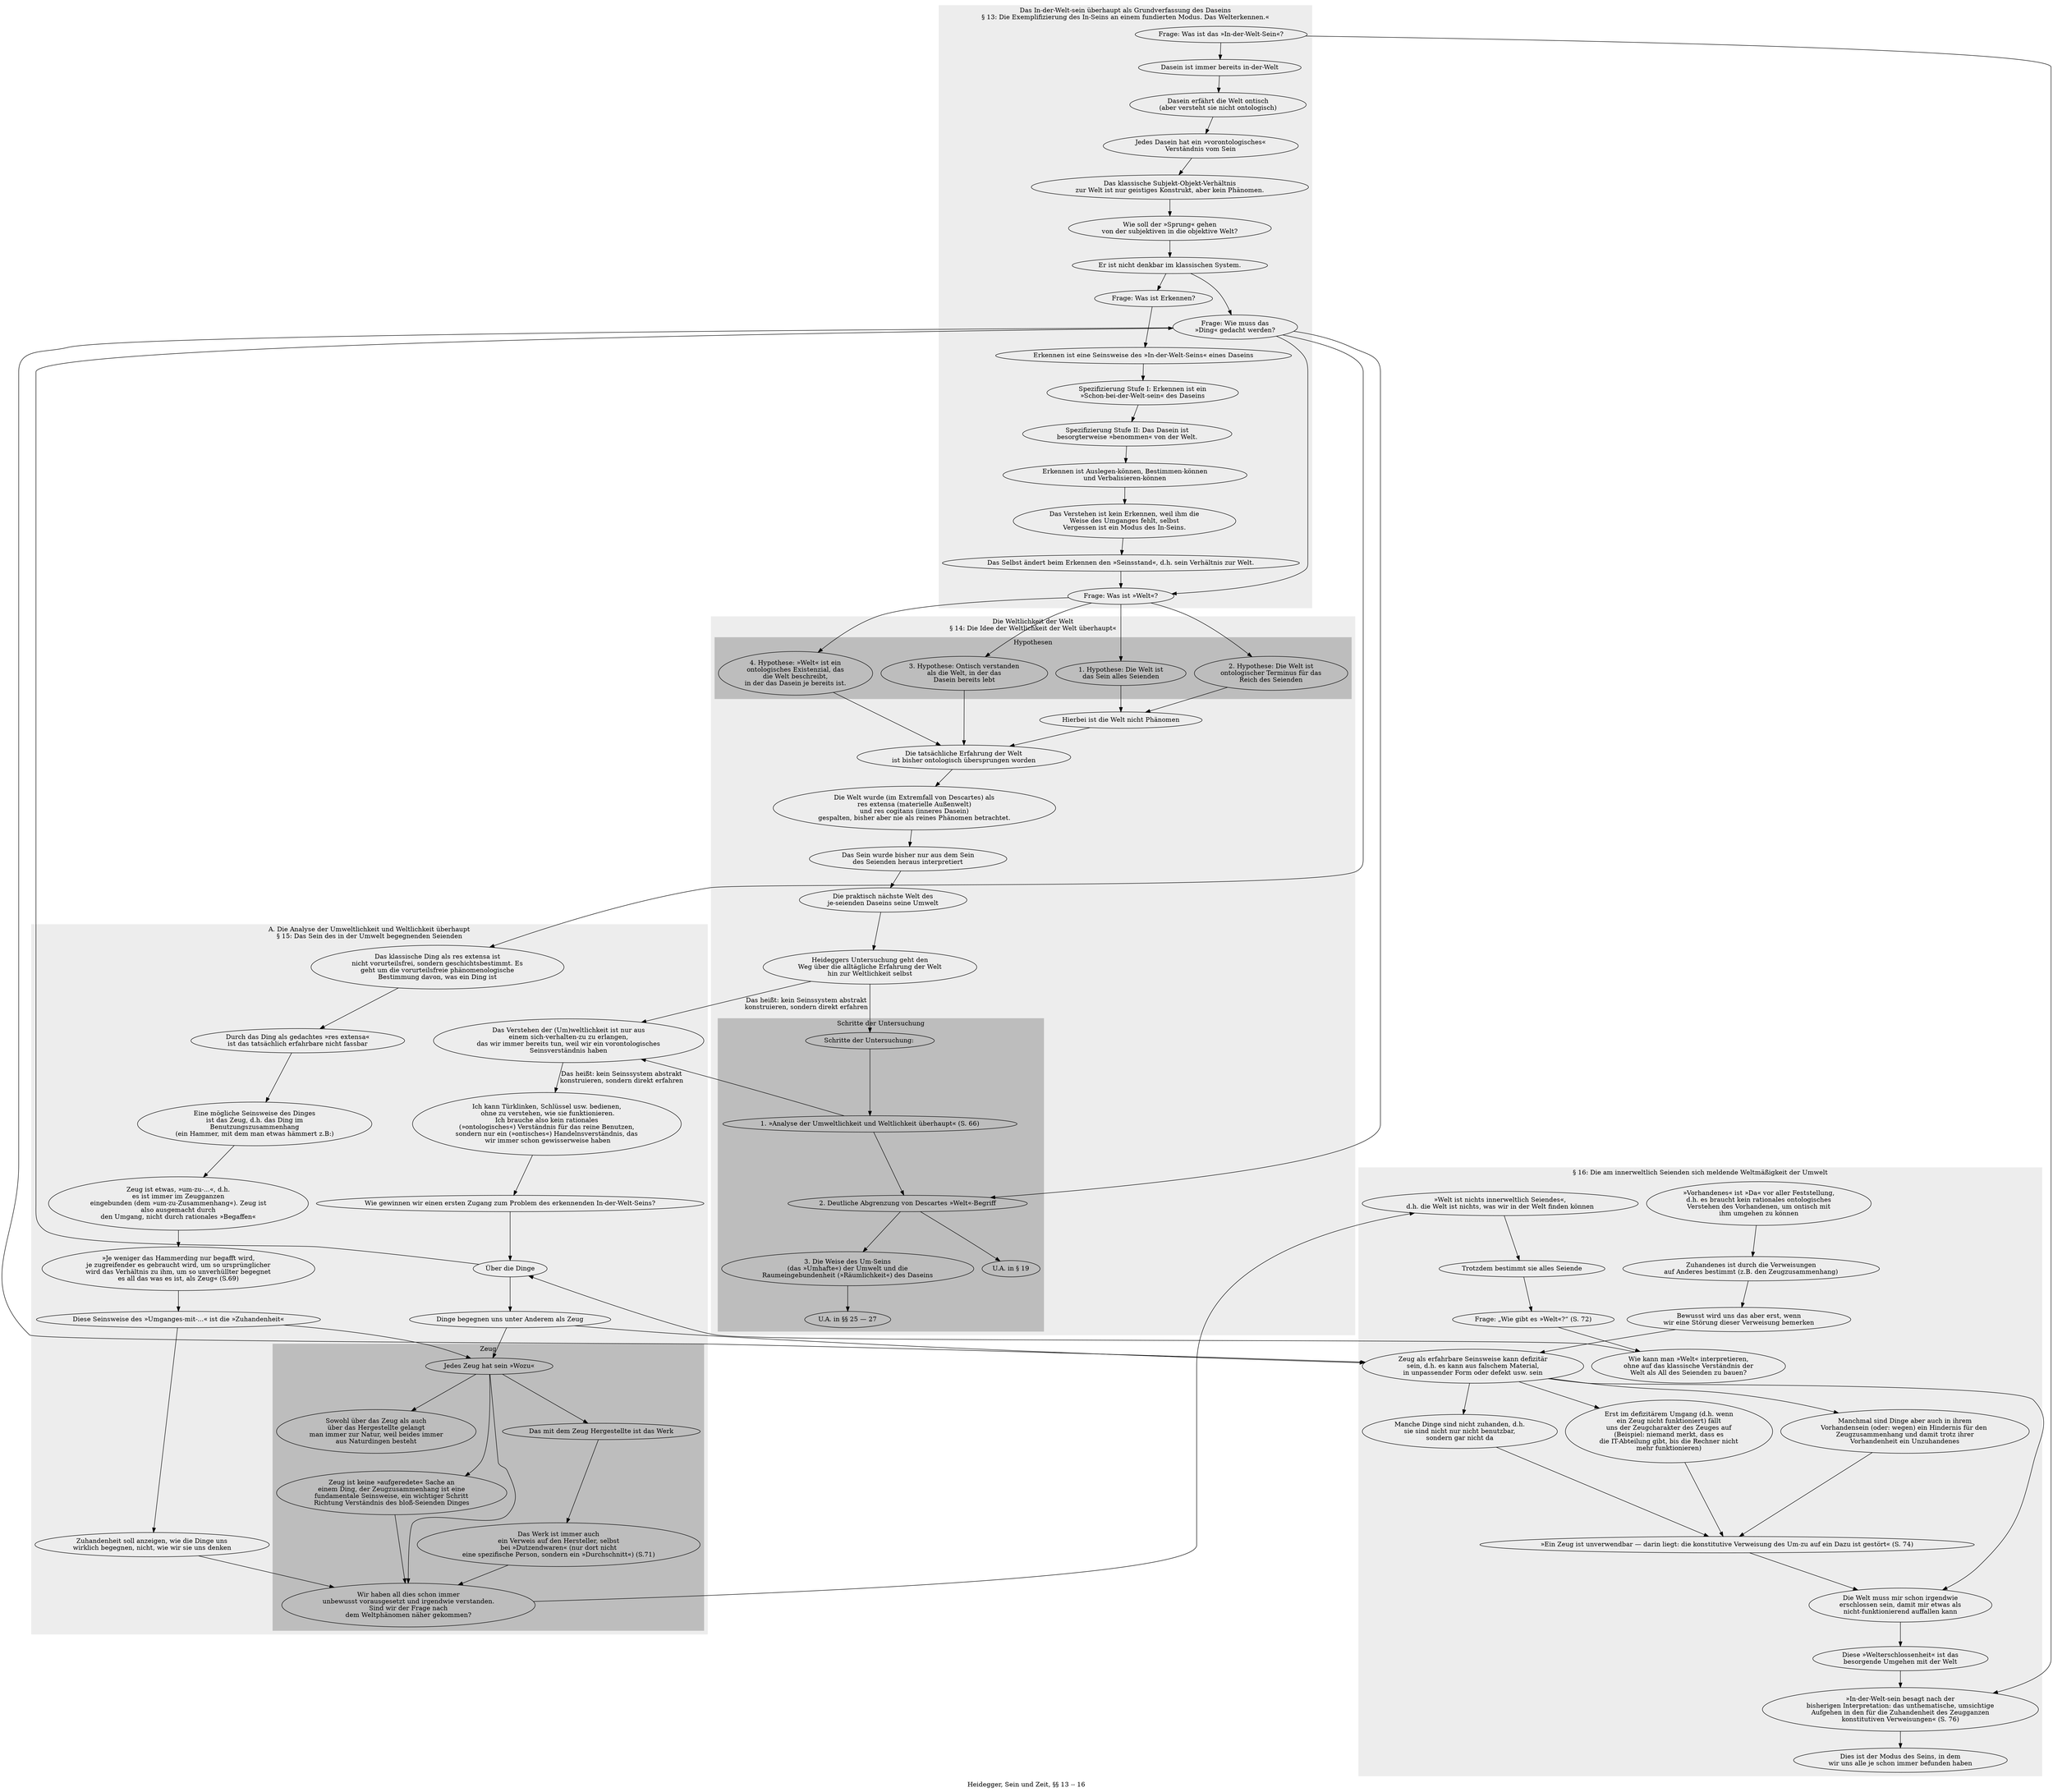 digraph vierzehn {
	label="Heidegger, Sein und Zeit, §§ 13 -- 16";
	subgraph cluster_13 {
		style=filled;
		color="#ededed";
		label = "Das In-der-Welt-sein überhaupt als Grundverfassung des Daseins\n§ 13: Die Exemplifizierung des In-Seins an einem fundierten Modus. Das Welterkennen.«";
		"Frage: Was ist das »In-der-Welt-Sein«?" -> "Dasein ist immer bereits in-der-Welt" -> "Dasein erfährt die Welt ontisch\n(aber versteht sie nicht ontologisch)" -> "Jedes Dasein hat ein »vorontologisches«\nVerständnis vom Sein" -> "Das klassische Subjekt-Objekt-Verhältnis\nzur Welt ist nur geistiges Konstrukt, aber kein Phänomen." -> "Wie soll der »Sprung« gehen\nvon der subjektiven in die objektive Welt?" -> "Er ist nicht denkbar im klassischen System.";

		"Er ist nicht denkbar im klassischen System." -> "Frage: Was ist Erkennen?";
		"Er ist nicht denkbar im klassischen System." -> "Frage: Wie muss das\n»Ding« gedacht werden?" -> "Frage: Was ist »Welt«?";

		"Frage: Was ist Erkennen?" -> "Erkennen ist eine Seinsweise des »In-der-Welt-Seins« eines Daseins" -> "Spezifizierung Stufe I: Erkennen ist ein\n»Schon-bei-der-Welt-sein« des Daseins" -> "Spezifizierung Stufe II: Das Dasein ist\nbesorgterweise »benommen« von der Welt." -> "Erkennen ist Auslegen-können, Bestimmen-können\nund Verbalisieren-können" -> "Das Verstehen ist kein Erkennen, weil ihm die\nWeise des Umganges fehlt, selbst\nVergessen ist ein Modus des In-Seins." -> "Das Selbst ändert beim Erkennen den »Seinsstand«, d.h. sein Verhältnis zur Welt." -> "Frage: Was ist »Welt«?";

	}
	subgraph cluster_14 {
		style=filled;
		color="#ededed";
		label = "Die Weltlichkeit der Welt\n§ 14: Die Idee der Weltlichkeit der Welt überhaupt«";
		//"Frage: Was ist »Welt«?" -> "1. Hypothese: Die Welt ist das All des Seienden" -> "Problem: dies ist eine ontische Beschreibung,\nkeine ontologische. Daher ist die Welt als All des Seienden\nkeine phänomenologische Definition." -> "Die Frage richtet sich nicht nach dem\nSeienden, sondern nach dem ontologischen Sinn";

		subgraph cluster_hypothesen {
			style=filled;
			color="#bdbdbd";
			label = "Hypothesen";
			"Frage: Was ist »Welt«?" -> "1. Hypothese: Die Welt ist\ndas Sein alles Seienden";
			"Frage: Was ist »Welt«?" -> "2. Hypothese: Die Welt ist\nontologischer Terminus für das\nReich des Seienden";
			"Frage: Was ist »Welt«?" -> "3. Hypothese: Ontisch verstanden\nals die Welt, in der das\nDasein bereits lebt";
			"Frage: Was ist »Welt«?" -> "4. Hypothese: »Welt« ist ein\nontologisches Existenzial, das\ndie Welt beschreibt,\nin der das Dasein je bereits ist.";
		}

		"1. Hypothese: Die Welt ist\ndas Sein alles Seienden" -> "Hierbei ist die Welt nicht Phänomen" -> "Die tatsächliche Erfahrung der Welt\nist bisher ontologisch übersprungen worden";
		"2. Hypothese: Die Welt ist\nontologischer Terminus für das\nReich des Seienden" -> "Hierbei ist die Welt nicht Phänomen";
		"3. Hypothese: Ontisch verstanden\nals die Welt, in der das\nDasein bereits lebt" -> "Die tatsächliche Erfahrung der Welt\nist bisher ontologisch übersprungen worden";
		"4. Hypothese: »Welt« ist ein\nontologisches Existenzial, das\ndie Welt beschreibt,\nin der das Dasein je bereits ist." -> "Die tatsächliche Erfahrung der Welt\nist bisher ontologisch übersprungen worden";

		"Die tatsächliche Erfahrung der Welt\nist bisher ontologisch übersprungen worden" -> "Die Welt wurde (im Extremfall von Descartes) als\nres extensa (materielle Außenwelt)\nund res cogitans (inneres Dasein)\ngespalten, bisher aber nie als reines Phänomen betrachtet." -> "Das Sein wurde bisher nur aus dem Sein\ndes Seienden heraus interpretiert" -> "Die praktisch nächste Welt des\nje-seienden Daseins seine Umwelt" -> "Heideggers Untersuchung geht den\nWeg über die alltägliche Erfahrung der Welt\nhin zur Weltlichkeit selbst" -> "Schritte der Untersuchung: ";

		subgraph cluster_schritte {
			style=filled;
			color="#bdbdbd";
			label = "Schritte der Untersuchung";
			"Schritte der Untersuchung: " -> "1. »Analyse der Umweltlichkeit und Weltlichkeit überhaupt« (S. 66)" -> "2. Deutliche Abgrenzung von Descartes »Welt«-Begriff" -> "3. Die Weise des Um-Seins\n(das »Umhafte«) der Umwelt und die\nRaumeingebundenheit (»Räumlichkeit«) des Daseins";

			"Frage: Wie muss das\n»Ding« gedacht werden?" -> "2. Deutliche Abgrenzung von Descartes »Welt«-Begriff" -> "U.A. in § 19";

			"3. Die Weise des Um-Seins\n(das »Umhafte«) der Umwelt und die\nRaumeingebundenheit (»Räumlichkeit«) des Daseins" -> "U.A. in §§ 25 — 27";
		}
	}

	subgraph cluster_15 {
		style=filled;
		color="#ededed";
		label = "A. Die Analyse der Umweltlichkeit und Weltlichkeit überhaupt\n§ 15: Das Sein des in der Umwelt begegnenden Seienden";

		"1. »Analyse der Umweltlichkeit und Weltlichkeit überhaupt« (S. 66)" -> "Das Verstehen der (Um)weltlichkeit ist nur aus\neinem sich-verhalten-zu zu erlangen,\ndas wir immer bereits tun, weil wir ein vorontologisches\nSeinsverständnis haben";

		"Heideggers Untersuchung geht den\nWeg über die alltägliche Erfahrung der Welt\nhin zur Weltlichkeit selbst" -> "Das Verstehen der (Um)weltlichkeit ist nur aus\neinem sich-verhalten-zu zu erlangen,\ndas wir immer bereits tun, weil wir ein vorontologisches\nSeinsverständnis haben" -> "Ich kann Türklinken, Schlüssel usw. bedienen,\n ohne zu verstehen, wie sie funktionieren.\nIch brauche also kein rationales\n(»ontologisches«) Verständnis für das reine Benutzen,\nsondern nur ein (»ontisches«) Handelnsverständnis, das\n wir immer schon gewisserweise haben" [label = "Das heißt: kein Seinssystem abstrakt\nkonstruieren, sondern direkt erfahren"];

		"Ich kann Türklinken, Schlüssel usw. bedienen,\n ohne zu verstehen, wie sie funktionieren.\nIch brauche also kein rationales\n(»ontologisches«) Verständnis für das reine Benutzen,\nsondern nur ein (»ontisches«) Handelnsverständnis, das\n wir immer schon gewisserweise haben" -> "Wie gewinnen wir einen ersten Zugang zum Problem des erkennenden In-der-Welt-Seins?" -> "Über die Dinge" -> "Frage: Wie muss das\n»Ding« gedacht werden?" -> "Das klassische Ding als res extensa ist\nnicht vorurteilsfrei, sondern geschichtsbestimmt. Es\ngeht um die vorurteilsfreie phänomenologische\nBestimmung davon, was ein Ding ist" -> "Durch das Ding als gedachtes »res extensa«\nist das tatsächlich erfahrbare nicht fassbar" -> "Eine mögliche Seinsweise des Dinges\nist das Zeug, d.h. das Ding im\nBenutzungszusammenhang\n(ein Hammer, mit dem man etwas hämmert z.B:)" -> "Zeug ist etwas, »um-zu-...«, d.h.\nes ist immer im Zeugganzen\neingebunden (dem »um-zu-Zusammenhang«). Zeug ist\nalso ausgemacht durch\nden Umgang, nicht durch rationales »Begaffen«" -> "»Je weniger das Hammerding nur begafft wird,\nje zugreifender es gebraucht wird, um so ursprünglicher\nwird das Verhältnis zu ihm, um so unverhüllter begegnet\nes all das was es ist, als Zeug« (S.69)" -> "Diese Seinsweise des »Umganges-mit-...« ist die »Zuhandenheit«" -> "Jedes Zeug hat sein »Wozu«";

		"Diese Seinsweise des »Umganges-mit-...« ist die »Zuhandenheit«" -> "Zuhandenheit soll anzeigen, wie die Dinge uns\nwirklich begegnen, nicht, wie wir sie uns denken" -> "Wir haben all dies schon immer\nunbewusst vorausgesetzt und irgendwie verstanden.\nSind wir der Frage nach\ndem Weltphänomen näher gekommen?";

		"Über die Dinge" -> "Dinge begegnen uns unter Anderem als Zeug" -> "Jedes Zeug hat sein »Wozu«" -> "Wir haben all dies schon immer\nunbewusst vorausgesetzt und irgendwie verstanden.\nSind wir der Frage nach\ndem Weltphänomen näher gekommen?";

		subgraph cluster_zeug {
			style=filled;
			color="#bdbdbd";
			label = "Zeug";
			"Jedes Zeug hat sein »Wozu«" -> "Sowohl über das Zeug als auch\nüber das Hergestellte gelangt\nman immer zur Natur, weil beides immer\naus Naturdingen besteht";
			"Jedes Zeug hat sein »Wozu«" -> "Das mit dem Zeug Hergestellte ist das Werk" -> "Das Werk ist immer auch\nein Verweis auf den Hersteller, selbst\nbei »Dutzendwaren« (nur dort nicht\neine spezifische Person, sondern ein »Durchschnitt«) (S.71)" -> "Wir haben all dies schon immer\nunbewusst vorausgesetzt und irgendwie verstanden.\nSind wir der Frage nach\ndem Weltphänomen näher gekommen?";

			"Jedes Zeug hat sein »Wozu«" -> "Zeug ist keine »aufgeredete« Sache an\neinem Ding, der Zeugzusammenhang ist eine\nfundamentale Seinsweise, ein wichtiger Schritt\nRichtung Verständnis des bloß-Seienden Dinges" -> "Wir haben all dies schon immer\nunbewusst vorausgesetzt und irgendwie verstanden.\nSind wir der Frage nach\ndem Weltphänomen näher gekommen?";
		}
	}

	subgraph cluster_16 {
		style=filled;
		color="#ededed";
		label = "§ 16: Die am innerweltlich Seienden sich meldende Weltmäßigkeit der Umwelt";

		"Wir haben all dies schon immer\nunbewusst vorausgesetzt und irgendwie verstanden.\nSind wir der Frage nach\ndem Weltphänomen näher gekommen?" -> "»Welt ist nichts innerweltlich Seiendes«,\nd.h. die Welt ist nichts, was wir in der Welt finden können" -> "Trotzdem bestimmt sie alles Seiende" -> "Frage: „Wie gibt es »Welt«?“ (S. 72)" -> "Wie kann man »Welt« interpretieren,\nohne auf das klassische Verständnis der\nWelt als All des Seienden zu bauen?" -> "Über die Dinge";

		"Dinge begegnen uns unter Anderem als Zeug" -> "Zeug als erfahrbare Seinsweise kann defizitär\nsein, d.h. es kann aus falschem Material,\nin unpassender Form oder defekt usw. sein" -> "Erst im defizitärem Umgang (d.h. wenn\nein Zeug nicht funktioniert) fällt\nuns der Zeugcharakter des Zeuges auf\n(Beispiel: niemand merkt, dass es\ndie IT-Abteilung gibt, bis die Rechner nicht\nmehr funktionieren)" -> "»Ein Zeug ist unverwendbar — darin liegt: die konstitutive Verweisung des Um-zu auf ein Dazu ist gestört« (S. 74)";

		"Frage: Wie muss das\n»Ding« gedacht werden?" -> "Zeug als erfahrbare Seinsweise kann defizitär\nsein, d.h. es kann aus falschem Material,\nin unpassender Form oder defekt usw. sein" -> "Manche Dinge sind nicht zuhanden, d.h.\nsie sind nicht nur nicht benutzbar,\nsondern gar nicht da" -> "»Ein Zeug ist unverwendbar — darin liegt: die konstitutive Verweisung des Um-zu auf ein Dazu ist gestört« (S. 74)";

		"Zeug als erfahrbare Seinsweise kann defizitär\nsein, d.h. es kann aus falschem Material,\nin unpassender Form oder defekt usw. sein" -> "Manchmal sind Dinge aber auch in ihrem\nVorhandensein (oder: wegen) ein Hindernis für den \nZeugzusammenhang und damit trotz ihrer\nVorhandenheit ein Unzuhandenes" -> "»Ein Zeug ist unverwendbar — darin liegt: die konstitutive Verweisung des Um-zu auf ein Dazu ist gestört« (S. 74)";

		"»Ein Zeug ist unverwendbar — darin liegt: die konstitutive Verweisung des Um-zu auf ein Dazu ist gestört« (S. 74)" -> "Die Welt muss mir schon irgendwie\nerschlossen sein, damit mir etwas als\nnicht-funktionierend auffallen kann";

		"»Vorhandenes« ist »Da« vor aller Feststellung,\nd.h. es braucht kein rationales ontologisches\nVerstehen des Vorhandenen, um ontisch mit\nihm umgehen zu können" -> "Zuhandenes ist durch die Verweisungen\nauf Anderes bestimmt (z.B. den Zeugzusammenhang)" -> "Bewusst wird uns das aber erst, wenn\nwir eine Störung dieser Verweisung bemerken" -> "Zeug als erfahrbare Seinsweise kann defizitär\nsein, d.h. es kann aus falschem Material,\nin unpassender Form oder defekt usw. sein" -> "Die Welt muss mir schon irgendwie\nerschlossen sein, damit mir etwas als\nnicht-funktionierend auffallen kann" -> "Diese »Welterschlossenheit« ist das\nbesorgende Umgehen mit der Welt" -> "»In-der-Welt-sein besagt nach der\nbisherigen Interpretation: das unthematische, umsichtige\nAufgehen in den für die Zuhandenheit des Zeugganzen\nkonstitutiven Verweisungen« (S. 76)";

		"Frage: Was ist das »In-der-Welt-Sein«?" -> "»In-der-Welt-sein besagt nach der\nbisherigen Interpretation: das unthematische, umsichtige\nAufgehen in den für die Zuhandenheit des Zeugganzen\nkonstitutiven Verweisungen« (S. 76)";

		"»In-der-Welt-sein besagt nach der\nbisherigen Interpretation: das unthematische, umsichtige\nAufgehen in den für die Zuhandenheit des Zeugganzen\nkonstitutiven Verweisungen« (S. 76)" -> "Dies ist der Modus des Seins, in dem\nwir uns alle je schon immer befunden haben";

		// "Eine mögliche Seinsweise des Dinges\nist das Zeug, d.h. das Ding im\nBenutzungszusammenhang\n(ein Hammer, mit dem man etwas hämmert z.B:)" -> "Zeug TODO";
	}
}
